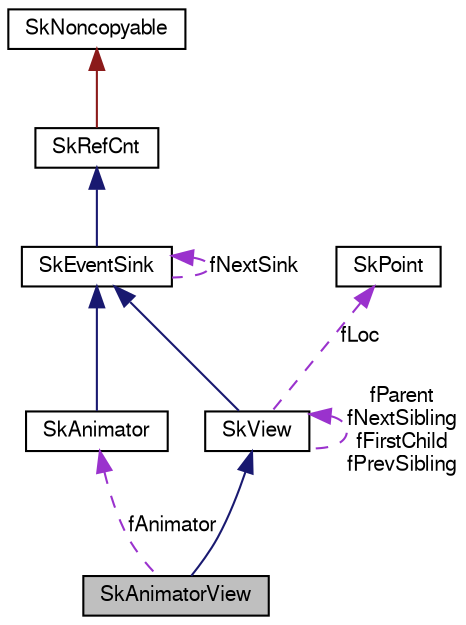 digraph G
{
  edge [fontname="FreeSans",fontsize="10",labelfontname="FreeSans",labelfontsize="10"];
  node [fontname="FreeSans",fontsize="10",shape=record];
  Node1 [label="SkAnimatorView",height=0.2,width=0.4,color="black", fillcolor="grey75", style="filled" fontcolor="black"];
  Node2 -> Node1 [dir=back,color="midnightblue",fontsize="10",style="solid",fontname="FreeSans"];
  Node2 [label="SkView",height=0.2,width=0.4,color="black", fillcolor="white", style="filled",URL="$class_sk_view.html"];
  Node3 -> Node2 [dir=back,color="midnightblue",fontsize="10",style="solid",fontname="FreeSans"];
  Node3 [label="SkEventSink",height=0.2,width=0.4,color="black", fillcolor="white", style="filled",URL="$class_sk_event_sink.html"];
  Node4 -> Node3 [dir=back,color="midnightblue",fontsize="10",style="solid",fontname="FreeSans"];
  Node4 [label="SkRefCnt",height=0.2,width=0.4,color="black", fillcolor="white", style="filled",URL="$class_sk_ref_cnt.html"];
  Node5 -> Node4 [dir=back,color="firebrick4",fontsize="10",style="solid",fontname="FreeSans"];
  Node5 [label="SkNoncopyable",height=0.2,width=0.4,color="black", fillcolor="white", style="filled",URL="$class_sk_noncopyable.html"];
  Node3 -> Node3 [dir=back,color="darkorchid3",fontsize="10",style="dashed",label="fNextSink",fontname="FreeSans"];
  Node2 -> Node2 [dir=back,color="darkorchid3",fontsize="10",style="dashed",label="fParent\nfNextSibling\nfFirstChild\nfPrevSibling",fontname="FreeSans"];
  Node6 -> Node2 [dir=back,color="darkorchid3",fontsize="10",style="dashed",label="fLoc",fontname="FreeSans"];
  Node6 [label="SkPoint",height=0.2,width=0.4,color="black", fillcolor="white", style="filled",URL="$struct_sk_point.html"];
  Node7 -> Node1 [dir=back,color="darkorchid3",fontsize="10",style="dashed",label="fAnimator",fontname="FreeSans"];
  Node7 [label="SkAnimator",height=0.2,width=0.4,color="black", fillcolor="white", style="filled",URL="$class_sk_animator.html"];
  Node3 -> Node7 [dir=back,color="midnightblue",fontsize="10",style="solid",fontname="FreeSans"];
}
